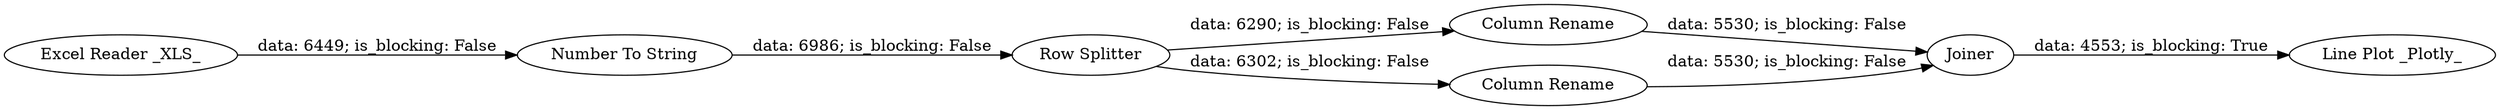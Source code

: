digraph {
	"-7122788870607633447_15" [label="Row Splitter"]
	"-7122788870607633447_6" [label="Line Plot _Plotly_"]
	"-7122788870607633447_12" [label=Joiner]
	"-7122788870607633447_9" [label="Column Rename"]
	"-7122788870607633447_10" [label="Column Rename"]
	"-7122788870607633447_4" [label="Number To String"]
	"-7122788870607633447_2" [label="Excel Reader _XLS_"]
	"-7122788870607633447_12" -> "-7122788870607633447_6" [label="data: 4553; is_blocking: True"]
	"-7122788870607633447_10" -> "-7122788870607633447_12" [label="data: 5530; is_blocking: False"]
	"-7122788870607633447_2" -> "-7122788870607633447_4" [label="data: 6449; is_blocking: False"]
	"-7122788870607633447_15" -> "-7122788870607633447_10" [label="data: 6302; is_blocking: False"]
	"-7122788870607633447_15" -> "-7122788870607633447_9" [label="data: 6290; is_blocking: False"]
	"-7122788870607633447_9" -> "-7122788870607633447_12" [label="data: 5530; is_blocking: False"]
	"-7122788870607633447_4" -> "-7122788870607633447_15" [label="data: 6986; is_blocking: False"]
	rankdir=LR
}
